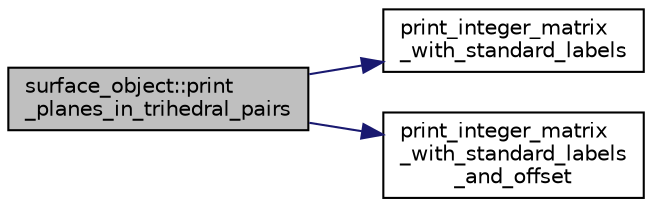 digraph "surface_object::print_planes_in_trihedral_pairs"
{
  edge [fontname="Helvetica",fontsize="10",labelfontname="Helvetica",labelfontsize="10"];
  node [fontname="Helvetica",fontsize="10",shape=record];
  rankdir="LR";
  Node1972 [label="surface_object::print\l_planes_in_trihedral_pairs",height=0.2,width=0.4,color="black", fillcolor="grey75", style="filled", fontcolor="black"];
  Node1972 -> Node1973 [color="midnightblue",fontsize="10",style="solid",fontname="Helvetica"];
  Node1973 [label="print_integer_matrix\l_with_standard_labels",height=0.2,width=0.4,color="black", fillcolor="white", style="filled",URL="$d5/db4/io__and__os_8h.html#ad39c343d865ff89a5aad3c689280ad09"];
  Node1972 -> Node1974 [color="midnightblue",fontsize="10",style="solid",fontname="Helvetica"];
  Node1974 [label="print_integer_matrix\l_with_standard_labels\l_and_offset",height=0.2,width=0.4,color="black", fillcolor="white", style="filled",URL="$d5/db4/io__and__os_8h.html#a0598d3925a117c7ceee6efff0753abb1"];
}
